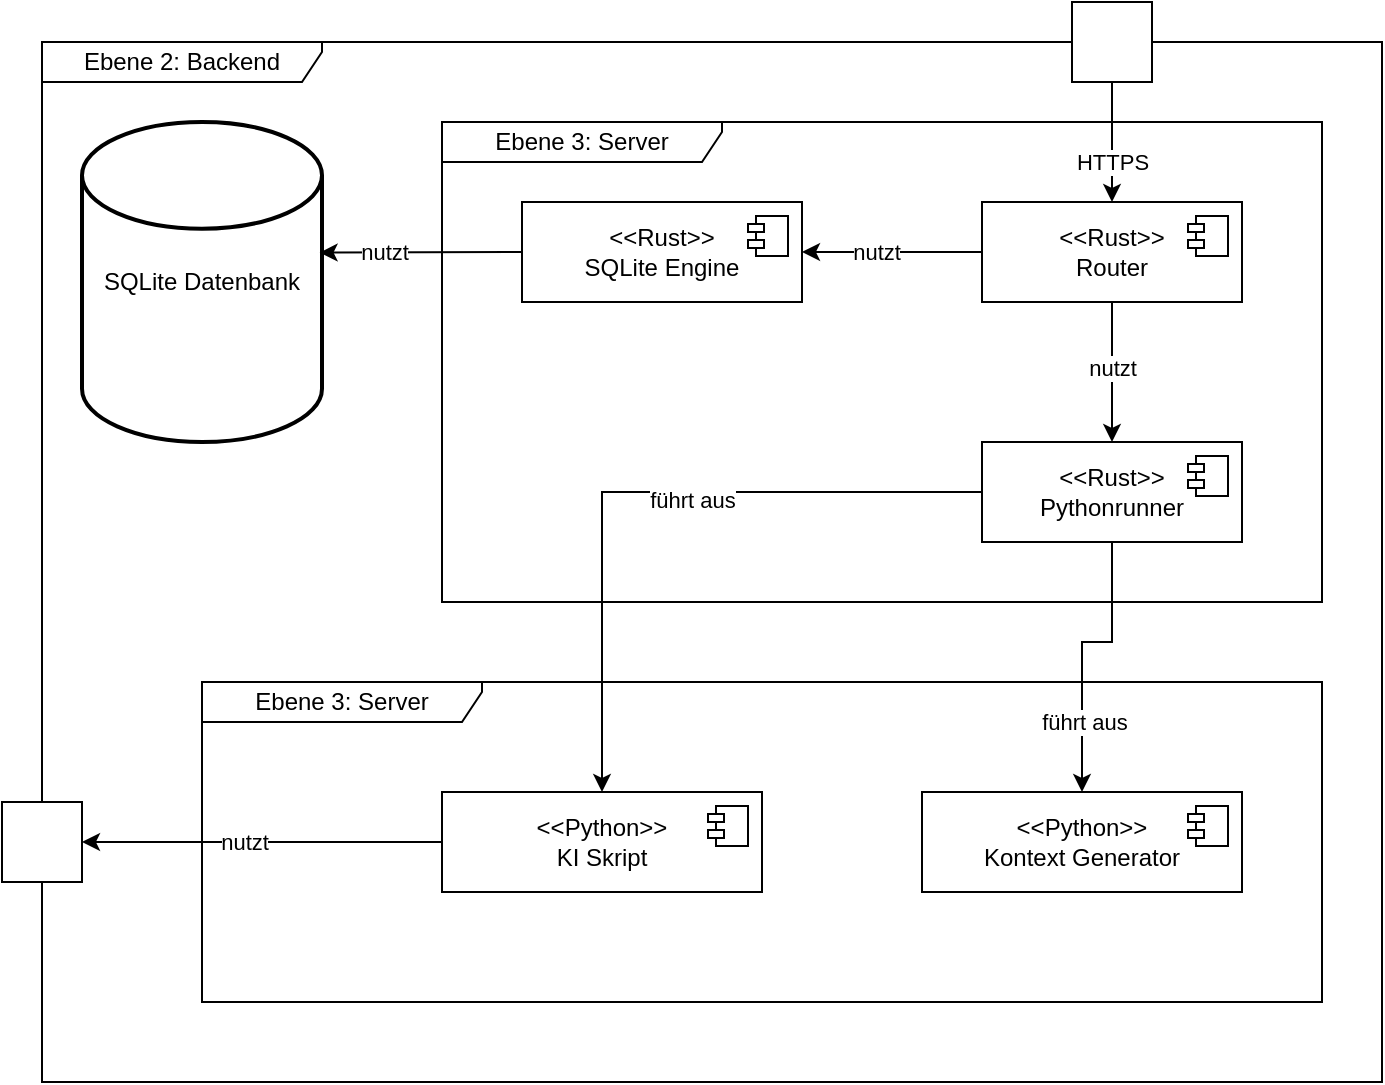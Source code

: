 <mxfile version="24.4.13" type="device">
  <diagram name="Page-1" id="ktCp2K8LZhTt_rozi5CK">
    <mxGraphModel dx="760" dy="851" grid="1" gridSize="10" guides="1" tooltips="1" connect="1" arrows="1" fold="1" page="1" pageScale="1" pageWidth="827" pageHeight="1169" math="0" shadow="0">
      <root>
        <mxCell id="0" />
        <mxCell id="1" parent="0" />
        <mxCell id="ixln0vm2sEUoa1xezSHx-1" value="Ebene 2: Backend" style="shape=umlFrame;whiteSpace=wrap;html=1;pointerEvents=0;width=140;height=20;" vertex="1" parent="1">
          <mxGeometry x="40" y="40" width="670" height="520" as="geometry" />
        </mxCell>
        <mxCell id="ixln0vm2sEUoa1xezSHx-2" value="" style="whiteSpace=wrap;html=1;aspect=fixed;" vertex="1" parent="1">
          <mxGeometry x="555" y="20" width="40" height="40" as="geometry" />
        </mxCell>
        <mxCell id="ixln0vm2sEUoa1xezSHx-3" value="" style="whiteSpace=wrap;html=1;aspect=fixed;" vertex="1" parent="1">
          <mxGeometry x="20" y="420" width="40" height="40" as="geometry" />
        </mxCell>
        <mxCell id="ixln0vm2sEUoa1xezSHx-4" value="&lt;div&gt;&amp;lt;&amp;lt;Rust&amp;gt;&amp;gt;&lt;/div&gt;&lt;div&gt;Router&lt;/div&gt;" style="html=1;dropTarget=0;whiteSpace=wrap;" vertex="1" parent="1">
          <mxGeometry x="510" y="120" width="130" height="50" as="geometry" />
        </mxCell>
        <mxCell id="ixln0vm2sEUoa1xezSHx-5" value="" style="shape=module;jettyWidth=8;jettyHeight=4;" vertex="1" parent="ixln0vm2sEUoa1xezSHx-4">
          <mxGeometry x="1" width="20" height="20" relative="1" as="geometry">
            <mxPoint x="-27" y="7" as="offset" />
          </mxGeometry>
        </mxCell>
        <mxCell id="ixln0vm2sEUoa1xezSHx-6" value="Ebene 3: Server" style="shape=umlFrame;whiteSpace=wrap;html=1;pointerEvents=0;width=140;height=20;" vertex="1" parent="1">
          <mxGeometry x="240" y="80" width="440" height="240" as="geometry" />
        </mxCell>
        <mxCell id="ixln0vm2sEUoa1xezSHx-7" value="&lt;div&gt;&amp;lt;&amp;lt;Rust&amp;gt;&amp;gt;&lt;/div&gt;&lt;div&gt;Pythonrunner&lt;/div&gt;" style="html=1;dropTarget=0;whiteSpace=wrap;" vertex="1" parent="1">
          <mxGeometry x="510" y="240" width="130" height="50" as="geometry" />
        </mxCell>
        <mxCell id="ixln0vm2sEUoa1xezSHx-8" value="" style="shape=module;jettyWidth=8;jettyHeight=4;" vertex="1" parent="ixln0vm2sEUoa1xezSHx-7">
          <mxGeometry x="1" width="20" height="20" relative="1" as="geometry">
            <mxPoint x="-27" y="7" as="offset" />
          </mxGeometry>
        </mxCell>
        <mxCell id="ixln0vm2sEUoa1xezSHx-9" value="&lt;div&gt;&amp;lt;&amp;lt;Rust&amp;gt;&amp;gt;&lt;/div&gt;&lt;div&gt;SQLite Engine&lt;/div&gt;" style="html=1;dropTarget=0;whiteSpace=wrap;" vertex="1" parent="1">
          <mxGeometry x="280" y="120" width="140" height="50" as="geometry" />
        </mxCell>
        <mxCell id="ixln0vm2sEUoa1xezSHx-10" value="" style="shape=module;jettyWidth=8;jettyHeight=4;" vertex="1" parent="ixln0vm2sEUoa1xezSHx-9">
          <mxGeometry x="1" width="20" height="20" relative="1" as="geometry">
            <mxPoint x="-27" y="7" as="offset" />
          </mxGeometry>
        </mxCell>
        <mxCell id="ixln0vm2sEUoa1xezSHx-11" value="" style="endArrow=classic;html=1;rounded=0;entryX=0.5;entryY=0;entryDx=0;entryDy=0;exitX=0.5;exitY=1;exitDx=0;exitDy=0;" edge="1" parent="1" source="ixln0vm2sEUoa1xezSHx-2" target="ixln0vm2sEUoa1xezSHx-4">
          <mxGeometry width="50" height="50" relative="1" as="geometry">
            <mxPoint x="360" y="225" as="sourcePoint" />
            <mxPoint x="480" y="225" as="targetPoint" />
          </mxGeometry>
        </mxCell>
        <mxCell id="ixln0vm2sEUoa1xezSHx-12" value="HTTPS" style="edgeLabel;html=1;align=center;verticalAlign=middle;resizable=0;points=[];" vertex="1" connectable="0" parent="ixln0vm2sEUoa1xezSHx-11">
          <mxGeometry x="-0.15" y="1" relative="1" as="geometry">
            <mxPoint x="-1" y="14" as="offset" />
          </mxGeometry>
        </mxCell>
        <mxCell id="ixln0vm2sEUoa1xezSHx-13" value="" style="endArrow=classic;html=1;rounded=0;entryX=1;entryY=0.5;entryDx=0;entryDy=0;exitX=0;exitY=0.5;exitDx=0;exitDy=0;" edge="1" parent="1" source="ixln0vm2sEUoa1xezSHx-4" target="ixln0vm2sEUoa1xezSHx-9">
          <mxGeometry width="50" height="50" relative="1" as="geometry">
            <mxPoint x="585" y="70" as="sourcePoint" />
            <mxPoint x="585" y="130" as="targetPoint" />
          </mxGeometry>
        </mxCell>
        <mxCell id="ixln0vm2sEUoa1xezSHx-14" value="nutzt" style="edgeLabel;html=1;align=center;verticalAlign=middle;resizable=0;points=[];" vertex="1" connectable="0" parent="ixln0vm2sEUoa1xezSHx-13">
          <mxGeometry x="-0.15" y="1" relative="1" as="geometry">
            <mxPoint x="-15" y="-1" as="offset" />
          </mxGeometry>
        </mxCell>
        <mxCell id="ixln0vm2sEUoa1xezSHx-15" value="" style="endArrow=classic;html=1;rounded=0;entryX=0.5;entryY=0;entryDx=0;entryDy=0;exitX=0.5;exitY=1;exitDx=0;exitDy=0;" edge="1" parent="1" source="ixln0vm2sEUoa1xezSHx-4" target="ixln0vm2sEUoa1xezSHx-7">
          <mxGeometry width="50" height="50" relative="1" as="geometry">
            <mxPoint x="520" y="155" as="sourcePoint" />
            <mxPoint x="390" y="155" as="targetPoint" />
          </mxGeometry>
        </mxCell>
        <mxCell id="ixln0vm2sEUoa1xezSHx-16" value="nutzt" style="edgeLabel;html=1;align=center;verticalAlign=middle;resizable=0;points=[];" vertex="1" connectable="0" parent="ixln0vm2sEUoa1xezSHx-15">
          <mxGeometry x="-0.15" y="1" relative="1" as="geometry">
            <mxPoint x="-1" y="3" as="offset" />
          </mxGeometry>
        </mxCell>
        <mxCell id="ixln0vm2sEUoa1xezSHx-17" value="SQLite Datenbank" style="strokeWidth=2;html=1;shape=mxgraph.flowchart.database;whiteSpace=wrap;verticalAlign=middle;" vertex="1" parent="1">
          <mxGeometry x="60" y="80" width="120" height="160" as="geometry" />
        </mxCell>
        <mxCell id="ixln0vm2sEUoa1xezSHx-18" value="" style="endArrow=classic;html=1;rounded=0;entryX=0.99;entryY=0.408;entryDx=0;entryDy=0;exitX=0;exitY=0.5;exitDx=0;exitDy=0;entryPerimeter=0;" edge="1" parent="1" source="ixln0vm2sEUoa1xezSHx-9" target="ixln0vm2sEUoa1xezSHx-17">
          <mxGeometry width="50" height="50" relative="1" as="geometry">
            <mxPoint x="340" y="220" as="sourcePoint" />
            <mxPoint x="250" y="220" as="targetPoint" />
          </mxGeometry>
        </mxCell>
        <mxCell id="ixln0vm2sEUoa1xezSHx-19" value="nutzt" style="edgeLabel;html=1;align=center;verticalAlign=middle;resizable=0;points=[];" vertex="1" connectable="0" parent="ixln0vm2sEUoa1xezSHx-18">
          <mxGeometry x="-0.15" y="1" relative="1" as="geometry">
            <mxPoint x="-26" y="-1" as="offset" />
          </mxGeometry>
        </mxCell>
        <mxCell id="ixln0vm2sEUoa1xezSHx-20" value="Ebene 3: Server" style="shape=umlFrame;whiteSpace=wrap;html=1;pointerEvents=0;width=140;height=20;" vertex="1" parent="1">
          <mxGeometry x="120" y="360" width="560" height="160" as="geometry" />
        </mxCell>
        <mxCell id="ixln0vm2sEUoa1xezSHx-21" value="&lt;div&gt;&amp;lt;&amp;lt;Python&amp;gt;&amp;gt;&lt;/div&gt;&lt;div&gt;Kontext Generator&lt;/div&gt;" style="html=1;dropTarget=0;whiteSpace=wrap;" vertex="1" parent="1">
          <mxGeometry x="480" y="415" width="160" height="50" as="geometry" />
        </mxCell>
        <mxCell id="ixln0vm2sEUoa1xezSHx-22" value="" style="shape=module;jettyWidth=8;jettyHeight=4;" vertex="1" parent="ixln0vm2sEUoa1xezSHx-21">
          <mxGeometry x="1" width="20" height="20" relative="1" as="geometry">
            <mxPoint x="-27" y="7" as="offset" />
          </mxGeometry>
        </mxCell>
        <mxCell id="ixln0vm2sEUoa1xezSHx-23" value="&lt;div&gt;&amp;lt;&amp;lt;Python&amp;gt;&amp;gt;&lt;/div&gt;&lt;div&gt;KI Skript&lt;/div&gt;" style="html=1;dropTarget=0;whiteSpace=wrap;" vertex="1" parent="1">
          <mxGeometry x="240" y="415" width="160" height="50" as="geometry" />
        </mxCell>
        <mxCell id="ixln0vm2sEUoa1xezSHx-24" value="" style="shape=module;jettyWidth=8;jettyHeight=4;" vertex="1" parent="ixln0vm2sEUoa1xezSHx-23">
          <mxGeometry x="1" width="20" height="20" relative="1" as="geometry">
            <mxPoint x="-27" y="7" as="offset" />
          </mxGeometry>
        </mxCell>
        <mxCell id="ixln0vm2sEUoa1xezSHx-25" value="" style="endArrow=classic;html=1;rounded=0;exitX=0.5;exitY=1;exitDx=0;exitDy=0;" edge="1" parent="1" source="ixln0vm2sEUoa1xezSHx-7" target="ixln0vm2sEUoa1xezSHx-21">
          <mxGeometry width="50" height="50" relative="1" as="geometry">
            <mxPoint x="574.57" y="330" as="sourcePoint" />
            <mxPoint x="574.57" y="400" as="targetPoint" />
            <Array as="points">
              <mxPoint x="575" y="340" />
              <mxPoint x="560" y="340" />
            </Array>
          </mxGeometry>
        </mxCell>
        <mxCell id="ixln0vm2sEUoa1xezSHx-26" value="führt aus" style="edgeLabel;html=1;align=center;verticalAlign=middle;resizable=0;points=[];" vertex="1" connectable="0" parent="ixln0vm2sEUoa1xezSHx-25">
          <mxGeometry x="-0.15" y="1" relative="1" as="geometry">
            <mxPoint x="-5" y="39" as="offset" />
          </mxGeometry>
        </mxCell>
        <mxCell id="ixln0vm2sEUoa1xezSHx-27" value="" style="endArrow=classic;html=1;rounded=0;exitX=0;exitY=0.5;exitDx=0;exitDy=0;entryX=0.5;entryY=0;entryDx=0;entryDy=0;" edge="1" parent="1" source="ixln0vm2sEUoa1xezSHx-7" target="ixln0vm2sEUoa1xezSHx-23">
          <mxGeometry width="50" height="50" relative="1" as="geometry">
            <mxPoint x="420" y="230" as="sourcePoint" />
            <mxPoint x="420" y="300" as="targetPoint" />
            <Array as="points">
              <mxPoint x="320" y="265" />
            </Array>
          </mxGeometry>
        </mxCell>
        <mxCell id="ixln0vm2sEUoa1xezSHx-28" value="führt aus" style="edgeLabel;html=1;align=center;verticalAlign=middle;resizable=0;points=[];" vertex="1" connectable="0" parent="ixln0vm2sEUoa1xezSHx-27">
          <mxGeometry x="-0.15" y="1" relative="1" as="geometry">
            <mxPoint x="-1" y="3" as="offset" />
          </mxGeometry>
        </mxCell>
        <mxCell id="ixln0vm2sEUoa1xezSHx-29" value="" style="endArrow=classic;html=1;rounded=0;entryX=1;entryY=0.5;entryDx=0;entryDy=0;exitX=0;exitY=0.5;exitDx=0;exitDy=0;" edge="1" parent="1" source="ixln0vm2sEUoa1xezSHx-23" target="ixln0vm2sEUoa1xezSHx-3">
          <mxGeometry width="50" height="50" relative="1" as="geometry">
            <mxPoint x="160" y="415" as="sourcePoint" />
            <mxPoint x="160" y="485" as="targetPoint" />
          </mxGeometry>
        </mxCell>
        <mxCell id="ixln0vm2sEUoa1xezSHx-30" value="nutzt" style="edgeLabel;html=1;align=center;verticalAlign=middle;resizable=0;points=[];" vertex="1" connectable="0" parent="ixln0vm2sEUoa1xezSHx-29">
          <mxGeometry x="-0.15" y="1" relative="1" as="geometry">
            <mxPoint x="-23" y="-1" as="offset" />
          </mxGeometry>
        </mxCell>
      </root>
    </mxGraphModel>
  </diagram>
</mxfile>
